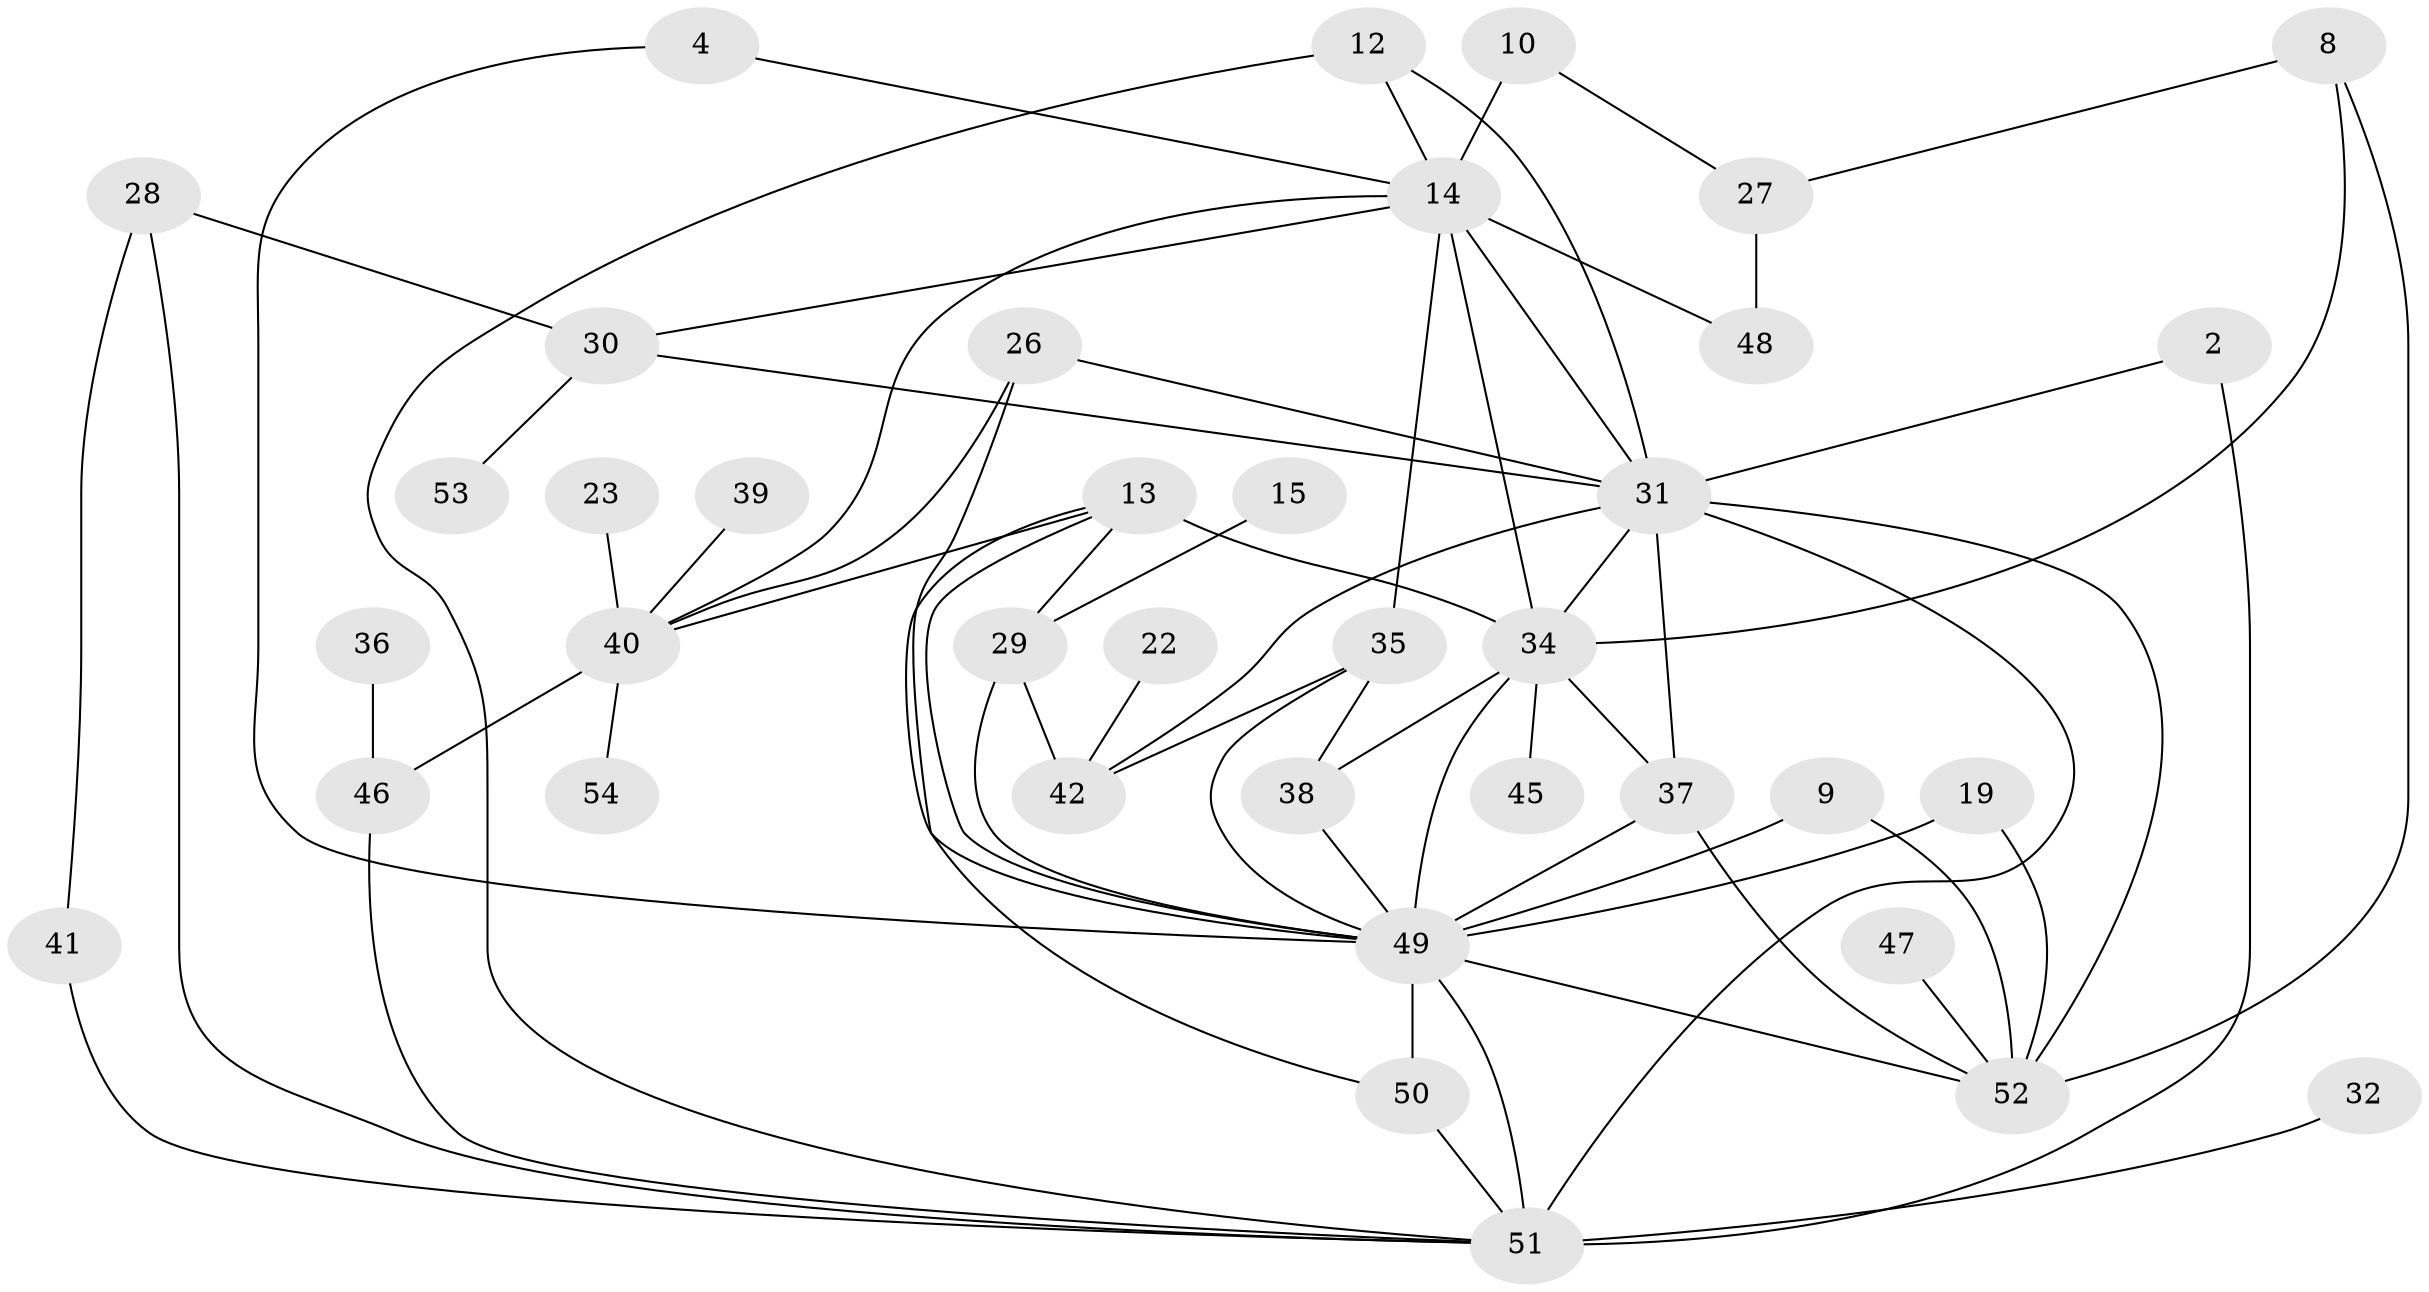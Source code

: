 // original degree distribution, {0: 0.10294117647058823, 3: 0.16911764705882354, 1: 0.21323529411764705, 5: 0.058823529411764705, 2: 0.2647058823529412, 4: 0.15441176470588236, 6: 0.022058823529411766, 9: 0.014705882352941176}
// Generated by graph-tools (version 1.1) at 2025/35/03/04/25 23:35:56]
// undirected, 38 vertices, 68 edges
graph export_dot {
  node [color=gray90,style=filled];
  2;
  4;
  8;
  9;
  10;
  12;
  13;
  14;
  15;
  19;
  22;
  23;
  26;
  27;
  28;
  29;
  30;
  31;
  32;
  34;
  35;
  36;
  37;
  38;
  39;
  40;
  41;
  42;
  45;
  46;
  47;
  48;
  49;
  50;
  51;
  52;
  53;
  54;
  2 -- 31 [weight=1.0];
  2 -- 51 [weight=2.0];
  4 -- 14 [weight=1.0];
  4 -- 49 [weight=1.0];
  8 -- 27 [weight=1.0];
  8 -- 34 [weight=1.0];
  8 -- 52 [weight=1.0];
  9 -- 49 [weight=2.0];
  9 -- 52 [weight=1.0];
  10 -- 14 [weight=2.0];
  10 -- 27 [weight=1.0];
  12 -- 14 [weight=1.0];
  12 -- 31 [weight=1.0];
  12 -- 51 [weight=1.0];
  13 -- 29 [weight=1.0];
  13 -- 34 [weight=1.0];
  13 -- 40 [weight=1.0];
  13 -- 49 [weight=1.0];
  13 -- 50 [weight=1.0];
  14 -- 30 [weight=1.0];
  14 -- 31 [weight=1.0];
  14 -- 34 [weight=1.0];
  14 -- 35 [weight=1.0];
  14 -- 40 [weight=1.0];
  14 -- 48 [weight=1.0];
  15 -- 29 [weight=1.0];
  19 -- 49 [weight=2.0];
  19 -- 52 [weight=1.0];
  22 -- 42 [weight=1.0];
  23 -- 40 [weight=1.0];
  26 -- 31 [weight=1.0];
  26 -- 40 [weight=1.0];
  26 -- 49 [weight=1.0];
  27 -- 48 [weight=1.0];
  28 -- 30 [weight=1.0];
  28 -- 41 [weight=1.0];
  28 -- 51 [weight=1.0];
  29 -- 42 [weight=1.0];
  29 -- 49 [weight=1.0];
  30 -- 31 [weight=1.0];
  30 -- 53 [weight=1.0];
  31 -- 34 [weight=1.0];
  31 -- 37 [weight=1.0];
  31 -- 42 [weight=1.0];
  31 -- 51 [weight=3.0];
  31 -- 52 [weight=1.0];
  32 -- 51 [weight=1.0];
  34 -- 37 [weight=2.0];
  34 -- 38 [weight=1.0];
  34 -- 45 [weight=1.0];
  34 -- 49 [weight=1.0];
  35 -- 38 [weight=1.0];
  35 -- 42 [weight=1.0];
  35 -- 49 [weight=2.0];
  36 -- 46 [weight=1.0];
  37 -- 49 [weight=1.0];
  37 -- 52 [weight=1.0];
  38 -- 49 [weight=1.0];
  39 -- 40 [weight=1.0];
  40 -- 46 [weight=1.0];
  40 -- 54 [weight=1.0];
  41 -- 51 [weight=1.0];
  46 -- 51 [weight=1.0];
  47 -- 52 [weight=1.0];
  49 -- 50 [weight=2.0];
  49 -- 51 [weight=2.0];
  49 -- 52 [weight=1.0];
  50 -- 51 [weight=1.0];
}
